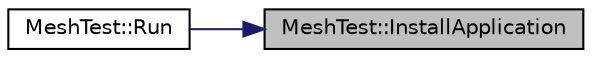 digraph "MeshTest::InstallApplication"
{
 // LATEX_PDF_SIZE
  edge [fontname="Helvetica",fontsize="10",labelfontname="Helvetica",labelfontsize="10"];
  node [fontname="Helvetica",fontsize="10",shape=record];
  rankdir="RL";
  Node1 [label="MeshTest::InstallApplication",height=0.2,width=0.4,color="black", fillcolor="grey75", style="filled", fontcolor="black",tooltip="Install applications."];
  Node1 -> Node2 [dir="back",color="midnightblue",fontsize="10",style="solid",fontname="Helvetica"];
  Node2 [label="MeshTest::Run",height=0.2,width=0.4,color="black", fillcolor="white", style="filled",URL="$class_mesh_test.html#aef875ab767a18a8732de07aea724681c",tooltip="Run test."];
}
